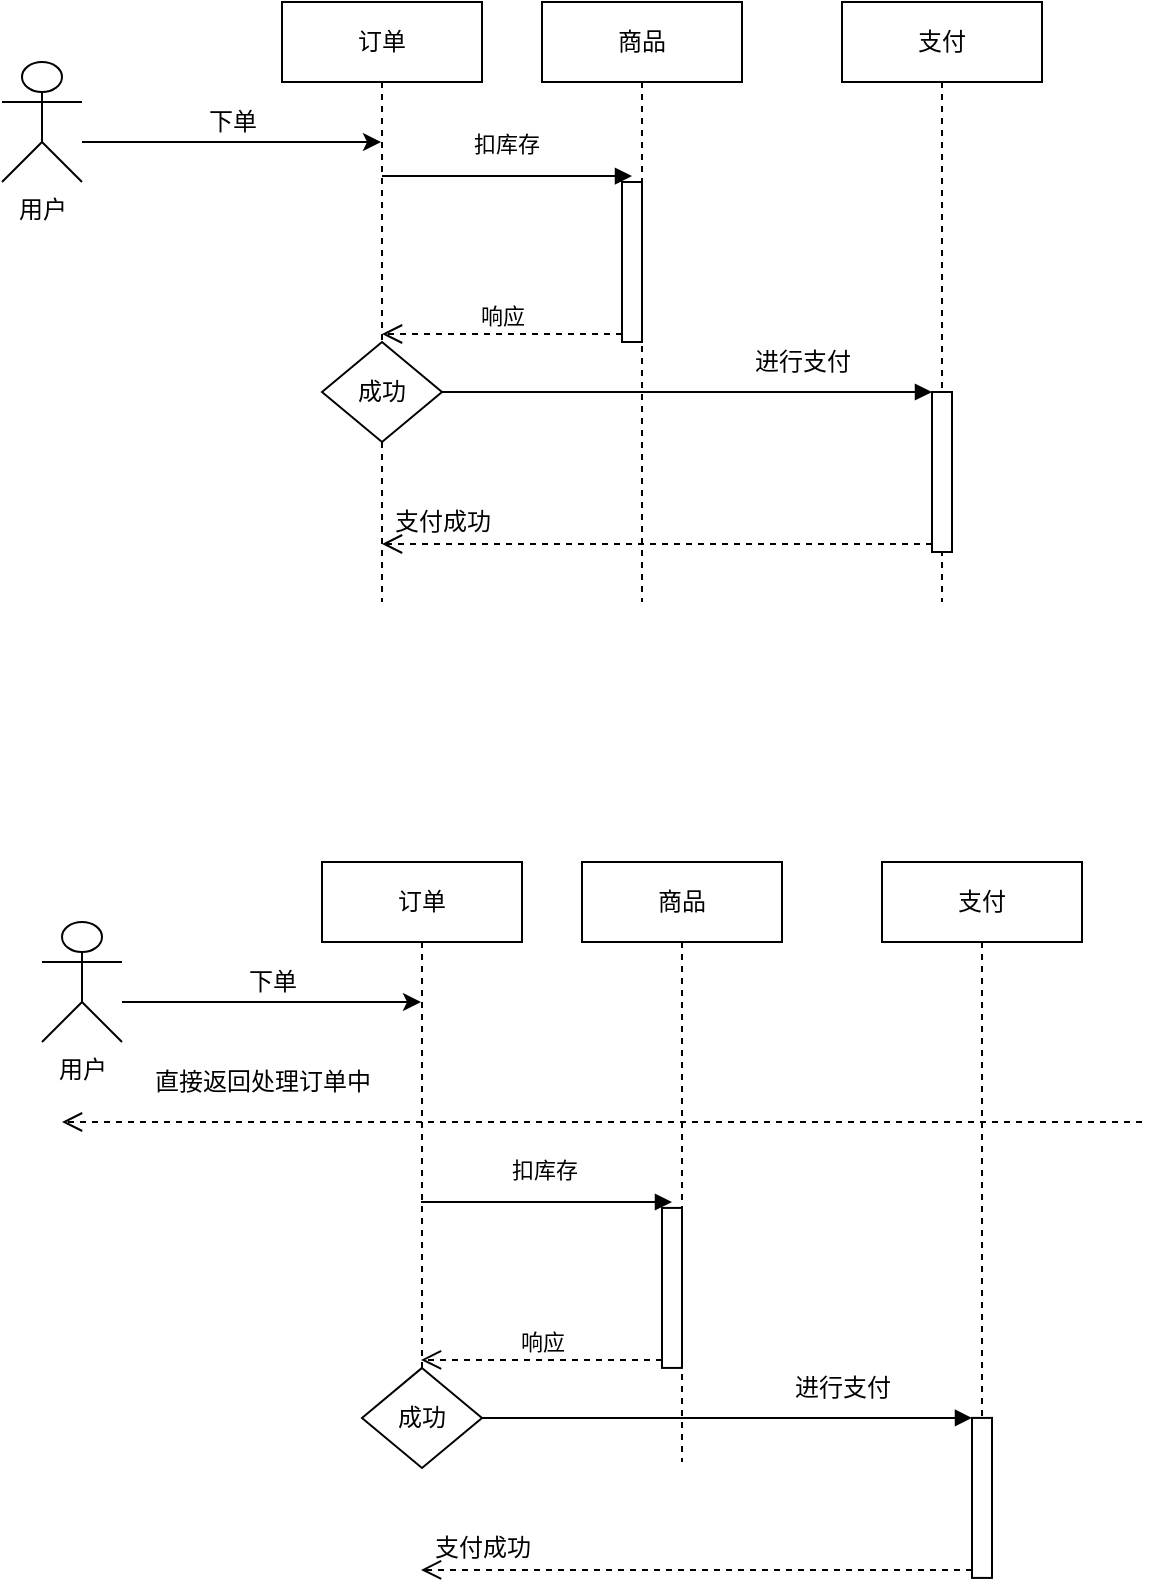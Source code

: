 <mxfile version="14.2.7" type="github">
  <diagram id="Yfu_E-dF0l9IRkGLCvAW" name="Page-1">
    <mxGraphModel dx="1186" dy="591" grid="1" gridSize="10" guides="1" tooltips="1" connect="1" arrows="1" fold="1" page="1" pageScale="1" pageWidth="827" pageHeight="1169" math="0" shadow="0">
      <root>
        <mxCell id="0" />
        <mxCell id="1" parent="0" />
        <mxCell id="jtsp39raqj_vuHEPGFWz-1" value="订单" style="shape=umlLifeline;perimeter=lifelinePerimeter;whiteSpace=wrap;html=1;container=1;collapsible=0;recursiveResize=0;outlineConnect=0;" parent="1" vertex="1">
          <mxGeometry x="150" y="120" width="100" height="300" as="geometry" />
        </mxCell>
        <mxCell id="jtsp39raqj_vuHEPGFWz-19" value="成功" style="rhombus;whiteSpace=wrap;html=1;" parent="jtsp39raqj_vuHEPGFWz-1" vertex="1">
          <mxGeometry x="20" y="170" width="60" height="50" as="geometry" />
        </mxCell>
        <mxCell id="jtsp39raqj_vuHEPGFWz-2" value="商品" style="shape=umlLifeline;perimeter=lifelinePerimeter;whiteSpace=wrap;html=1;container=1;collapsible=0;recursiveResize=0;outlineConnect=0;" parent="1" vertex="1">
          <mxGeometry x="280" y="120" width="100" height="300" as="geometry" />
        </mxCell>
        <mxCell id="jtsp39raqj_vuHEPGFWz-3" value="支付" style="shape=umlLifeline;perimeter=lifelinePerimeter;whiteSpace=wrap;html=1;container=1;collapsible=0;recursiveResize=0;outlineConnect=0;" parent="1" vertex="1">
          <mxGeometry x="430" y="120" width="100" height="300" as="geometry" />
        </mxCell>
        <mxCell id="jtsp39raqj_vuHEPGFWz-21" value="" style="html=1;points=[];perimeter=orthogonalPerimeter;" parent="jtsp39raqj_vuHEPGFWz-3" vertex="1">
          <mxGeometry x="45" y="195" width="10" height="80" as="geometry" />
        </mxCell>
        <mxCell id="jtsp39raqj_vuHEPGFWz-5" value="" style="edgeStyle=orthogonalEdgeStyle;rounded=0;orthogonalLoop=1;jettySize=auto;html=1;" parent="1" source="jtsp39raqj_vuHEPGFWz-4" target="jtsp39raqj_vuHEPGFWz-1" edge="1">
          <mxGeometry relative="1" as="geometry">
            <Array as="points">
              <mxPoint x="140" y="190" />
              <mxPoint x="140" y="190" />
            </Array>
          </mxGeometry>
        </mxCell>
        <mxCell id="jtsp39raqj_vuHEPGFWz-4" value="用户" style="shape=umlActor;verticalLabelPosition=bottom;verticalAlign=top;html=1;" parent="1" vertex="1">
          <mxGeometry x="10" y="150" width="40" height="60" as="geometry" />
        </mxCell>
        <mxCell id="jtsp39raqj_vuHEPGFWz-7" value="下单" style="text;html=1;align=center;verticalAlign=middle;resizable=0;points=[];autosize=1;" parent="1" vertex="1">
          <mxGeometry x="105" y="170" width="40" height="20" as="geometry" />
        </mxCell>
        <mxCell id="jtsp39raqj_vuHEPGFWz-16" value="" style="html=1;points=[];perimeter=orthogonalPerimeter;" parent="1" vertex="1">
          <mxGeometry x="320" y="210" width="10" height="80" as="geometry" />
        </mxCell>
        <mxCell id="jtsp39raqj_vuHEPGFWz-17" value="扣库存" style="html=1;verticalAlign=bottom;endArrow=block;entryX=0.5;entryY=-0.037;entryDx=0;entryDy=0;entryPerimeter=0;" parent="1" source="jtsp39raqj_vuHEPGFWz-1" target="jtsp39raqj_vuHEPGFWz-16" edge="1">
          <mxGeometry x="-0.036" y="7" relative="1" as="geometry">
            <mxPoint x="200" y="190" as="sourcePoint" />
            <mxPoint x="1" as="offset" />
          </mxGeometry>
        </mxCell>
        <mxCell id="jtsp39raqj_vuHEPGFWz-18" value="响应" style="html=1;verticalAlign=bottom;endArrow=open;dashed=1;endSize=8;exitX=0;exitY=0.95;" parent="1" source="jtsp39raqj_vuHEPGFWz-16" target="jtsp39raqj_vuHEPGFWz-1" edge="1">
          <mxGeometry relative="1" as="geometry">
            <mxPoint x="200" y="266" as="targetPoint" />
          </mxGeometry>
        </mxCell>
        <mxCell id="jtsp39raqj_vuHEPGFWz-22" value="" style="html=1;verticalAlign=bottom;endArrow=block;entryX=0;entryY=0;exitX=1;exitY=0.5;exitDx=0;exitDy=0;" parent="1" source="jtsp39raqj_vuHEPGFWz-19" target="jtsp39raqj_vuHEPGFWz-21" edge="1">
          <mxGeometry relative="1" as="geometry">
            <mxPoint x="230" y="310" as="sourcePoint" />
          </mxGeometry>
        </mxCell>
        <mxCell id="jtsp39raqj_vuHEPGFWz-24" value="进行支付" style="text;html=1;align=center;verticalAlign=middle;resizable=0;points=[];autosize=1;" parent="1" vertex="1">
          <mxGeometry x="380" y="290" width="60" height="20" as="geometry" />
        </mxCell>
        <mxCell id="jtsp39raqj_vuHEPGFWz-23" value="" style="html=1;verticalAlign=bottom;endArrow=open;dashed=1;endSize=8;exitX=0;exitY=0.95;" parent="1" source="jtsp39raqj_vuHEPGFWz-21" target="jtsp39raqj_vuHEPGFWz-1" edge="1">
          <mxGeometry relative="1" as="geometry">
            <mxPoint x="405" y="391" as="targetPoint" />
          </mxGeometry>
        </mxCell>
        <mxCell id="jtsp39raqj_vuHEPGFWz-25" value="支付成功" style="text;html=1;align=center;verticalAlign=middle;resizable=0;points=[];autosize=1;" parent="1" vertex="1">
          <mxGeometry x="200" y="370" width="60" height="20" as="geometry" />
        </mxCell>
        <mxCell id="HZSwtZ0Y9fQaQjt-oGj0-1" value="订单" style="shape=umlLifeline;perimeter=lifelinePerimeter;whiteSpace=wrap;html=1;container=1;collapsible=0;recursiveResize=0;outlineConnect=0;" vertex="1" parent="1">
          <mxGeometry x="170" y="550" width="100" height="300" as="geometry" />
        </mxCell>
        <mxCell id="HZSwtZ0Y9fQaQjt-oGj0-2" value="成功" style="rhombus;whiteSpace=wrap;html=1;" vertex="1" parent="HZSwtZ0Y9fQaQjt-oGj0-1">
          <mxGeometry x="20" y="252.96" width="60" height="50" as="geometry" />
        </mxCell>
        <mxCell id="HZSwtZ0Y9fQaQjt-oGj0-3" value="商品" style="shape=umlLifeline;perimeter=lifelinePerimeter;whiteSpace=wrap;html=1;container=1;collapsible=0;recursiveResize=0;outlineConnect=0;" vertex="1" parent="1">
          <mxGeometry x="300" y="550" width="100" height="300" as="geometry" />
        </mxCell>
        <mxCell id="HZSwtZ0Y9fQaQjt-oGj0-4" value="支付" style="shape=umlLifeline;perimeter=lifelinePerimeter;whiteSpace=wrap;html=1;container=1;collapsible=0;recursiveResize=0;outlineConnect=0;" vertex="1" parent="1">
          <mxGeometry x="450" y="550" width="100" height="300" as="geometry" />
        </mxCell>
        <mxCell id="HZSwtZ0Y9fQaQjt-oGj0-5" value="" style="html=1;points=[];perimeter=orthogonalPerimeter;" vertex="1" parent="HZSwtZ0Y9fQaQjt-oGj0-4">
          <mxGeometry x="45" y="277.96" width="10" height="80" as="geometry" />
        </mxCell>
        <mxCell id="HZSwtZ0Y9fQaQjt-oGj0-6" value="" style="edgeStyle=orthogonalEdgeStyle;rounded=0;orthogonalLoop=1;jettySize=auto;html=1;" edge="1" source="HZSwtZ0Y9fQaQjt-oGj0-7" target="HZSwtZ0Y9fQaQjt-oGj0-1" parent="1">
          <mxGeometry relative="1" as="geometry">
            <Array as="points">
              <mxPoint x="160" y="620" />
              <mxPoint x="160" y="620" />
            </Array>
          </mxGeometry>
        </mxCell>
        <mxCell id="HZSwtZ0Y9fQaQjt-oGj0-7" value="用户" style="shape=umlActor;verticalLabelPosition=bottom;verticalAlign=top;html=1;" vertex="1" parent="1">
          <mxGeometry x="30" y="580" width="40" height="60" as="geometry" />
        </mxCell>
        <mxCell id="HZSwtZ0Y9fQaQjt-oGj0-8" value="下单" style="text;html=1;align=center;verticalAlign=middle;resizable=0;points=[];autosize=1;" vertex="1" parent="1">
          <mxGeometry x="125" y="600" width="40" height="20" as="geometry" />
        </mxCell>
        <mxCell id="HZSwtZ0Y9fQaQjt-oGj0-9" value="" style="html=1;points=[];perimeter=orthogonalPerimeter;" vertex="1" parent="1">
          <mxGeometry x="340" y="722.96" width="10" height="80" as="geometry" />
        </mxCell>
        <mxCell id="HZSwtZ0Y9fQaQjt-oGj0-10" value="扣库存" style="html=1;verticalAlign=bottom;endArrow=block;entryX=0.5;entryY=-0.037;entryDx=0;entryDy=0;entryPerimeter=0;" edge="1" target="HZSwtZ0Y9fQaQjt-oGj0-9" parent="1">
          <mxGeometry x="-0.036" y="7" relative="1" as="geometry">
            <mxPoint x="219.5" y="720" as="sourcePoint" />
            <mxPoint x="1" as="offset" />
          </mxGeometry>
        </mxCell>
        <mxCell id="HZSwtZ0Y9fQaQjt-oGj0-11" value="响应" style="html=1;verticalAlign=bottom;endArrow=open;dashed=1;endSize=8;exitX=0;exitY=0.95;" edge="1" source="HZSwtZ0Y9fQaQjt-oGj0-9" parent="1">
          <mxGeometry relative="1" as="geometry">
            <mxPoint x="219.5" y="798.96" as="targetPoint" />
          </mxGeometry>
        </mxCell>
        <mxCell id="HZSwtZ0Y9fQaQjt-oGj0-12" value="" style="html=1;verticalAlign=bottom;endArrow=block;entryX=0;entryY=0;exitX=1;exitY=0.5;exitDx=0;exitDy=0;" edge="1" source="HZSwtZ0Y9fQaQjt-oGj0-2" target="HZSwtZ0Y9fQaQjt-oGj0-5" parent="1">
          <mxGeometry relative="1" as="geometry">
            <mxPoint x="250" y="822.96" as="sourcePoint" />
          </mxGeometry>
        </mxCell>
        <mxCell id="HZSwtZ0Y9fQaQjt-oGj0-13" value="进行支付" style="text;html=1;align=center;verticalAlign=middle;resizable=0;points=[];autosize=1;" vertex="1" parent="1">
          <mxGeometry x="400" y="802.96" width="60" height="20" as="geometry" />
        </mxCell>
        <mxCell id="HZSwtZ0Y9fQaQjt-oGj0-14" value="" style="html=1;verticalAlign=bottom;endArrow=open;dashed=1;endSize=8;exitX=0;exitY=0.95;" edge="1" source="HZSwtZ0Y9fQaQjt-oGj0-5" parent="1">
          <mxGeometry relative="1" as="geometry">
            <mxPoint x="219.5" y="903.96" as="targetPoint" />
          </mxGeometry>
        </mxCell>
        <mxCell id="HZSwtZ0Y9fQaQjt-oGj0-15" value="支付成功" style="text;html=1;align=center;verticalAlign=middle;resizable=0;points=[];autosize=1;" vertex="1" parent="1">
          <mxGeometry x="220" y="882.96" width="60" height="20" as="geometry" />
        </mxCell>
        <mxCell id="HZSwtZ0Y9fQaQjt-oGj0-16" value="" style="html=1;verticalAlign=bottom;endArrow=open;dashed=1;endSize=8;" edge="1" parent="1">
          <mxGeometry relative="1" as="geometry">
            <mxPoint x="580" y="680" as="sourcePoint" />
            <mxPoint x="40" y="680" as="targetPoint" />
          </mxGeometry>
        </mxCell>
        <mxCell id="HZSwtZ0Y9fQaQjt-oGj0-18" value="直接返回处理订单中" style="text;html=1;align=center;verticalAlign=middle;resizable=0;points=[];autosize=1;" vertex="1" parent="1">
          <mxGeometry x="80" y="650" width="120" height="20" as="geometry" />
        </mxCell>
      </root>
    </mxGraphModel>
  </diagram>
</mxfile>
